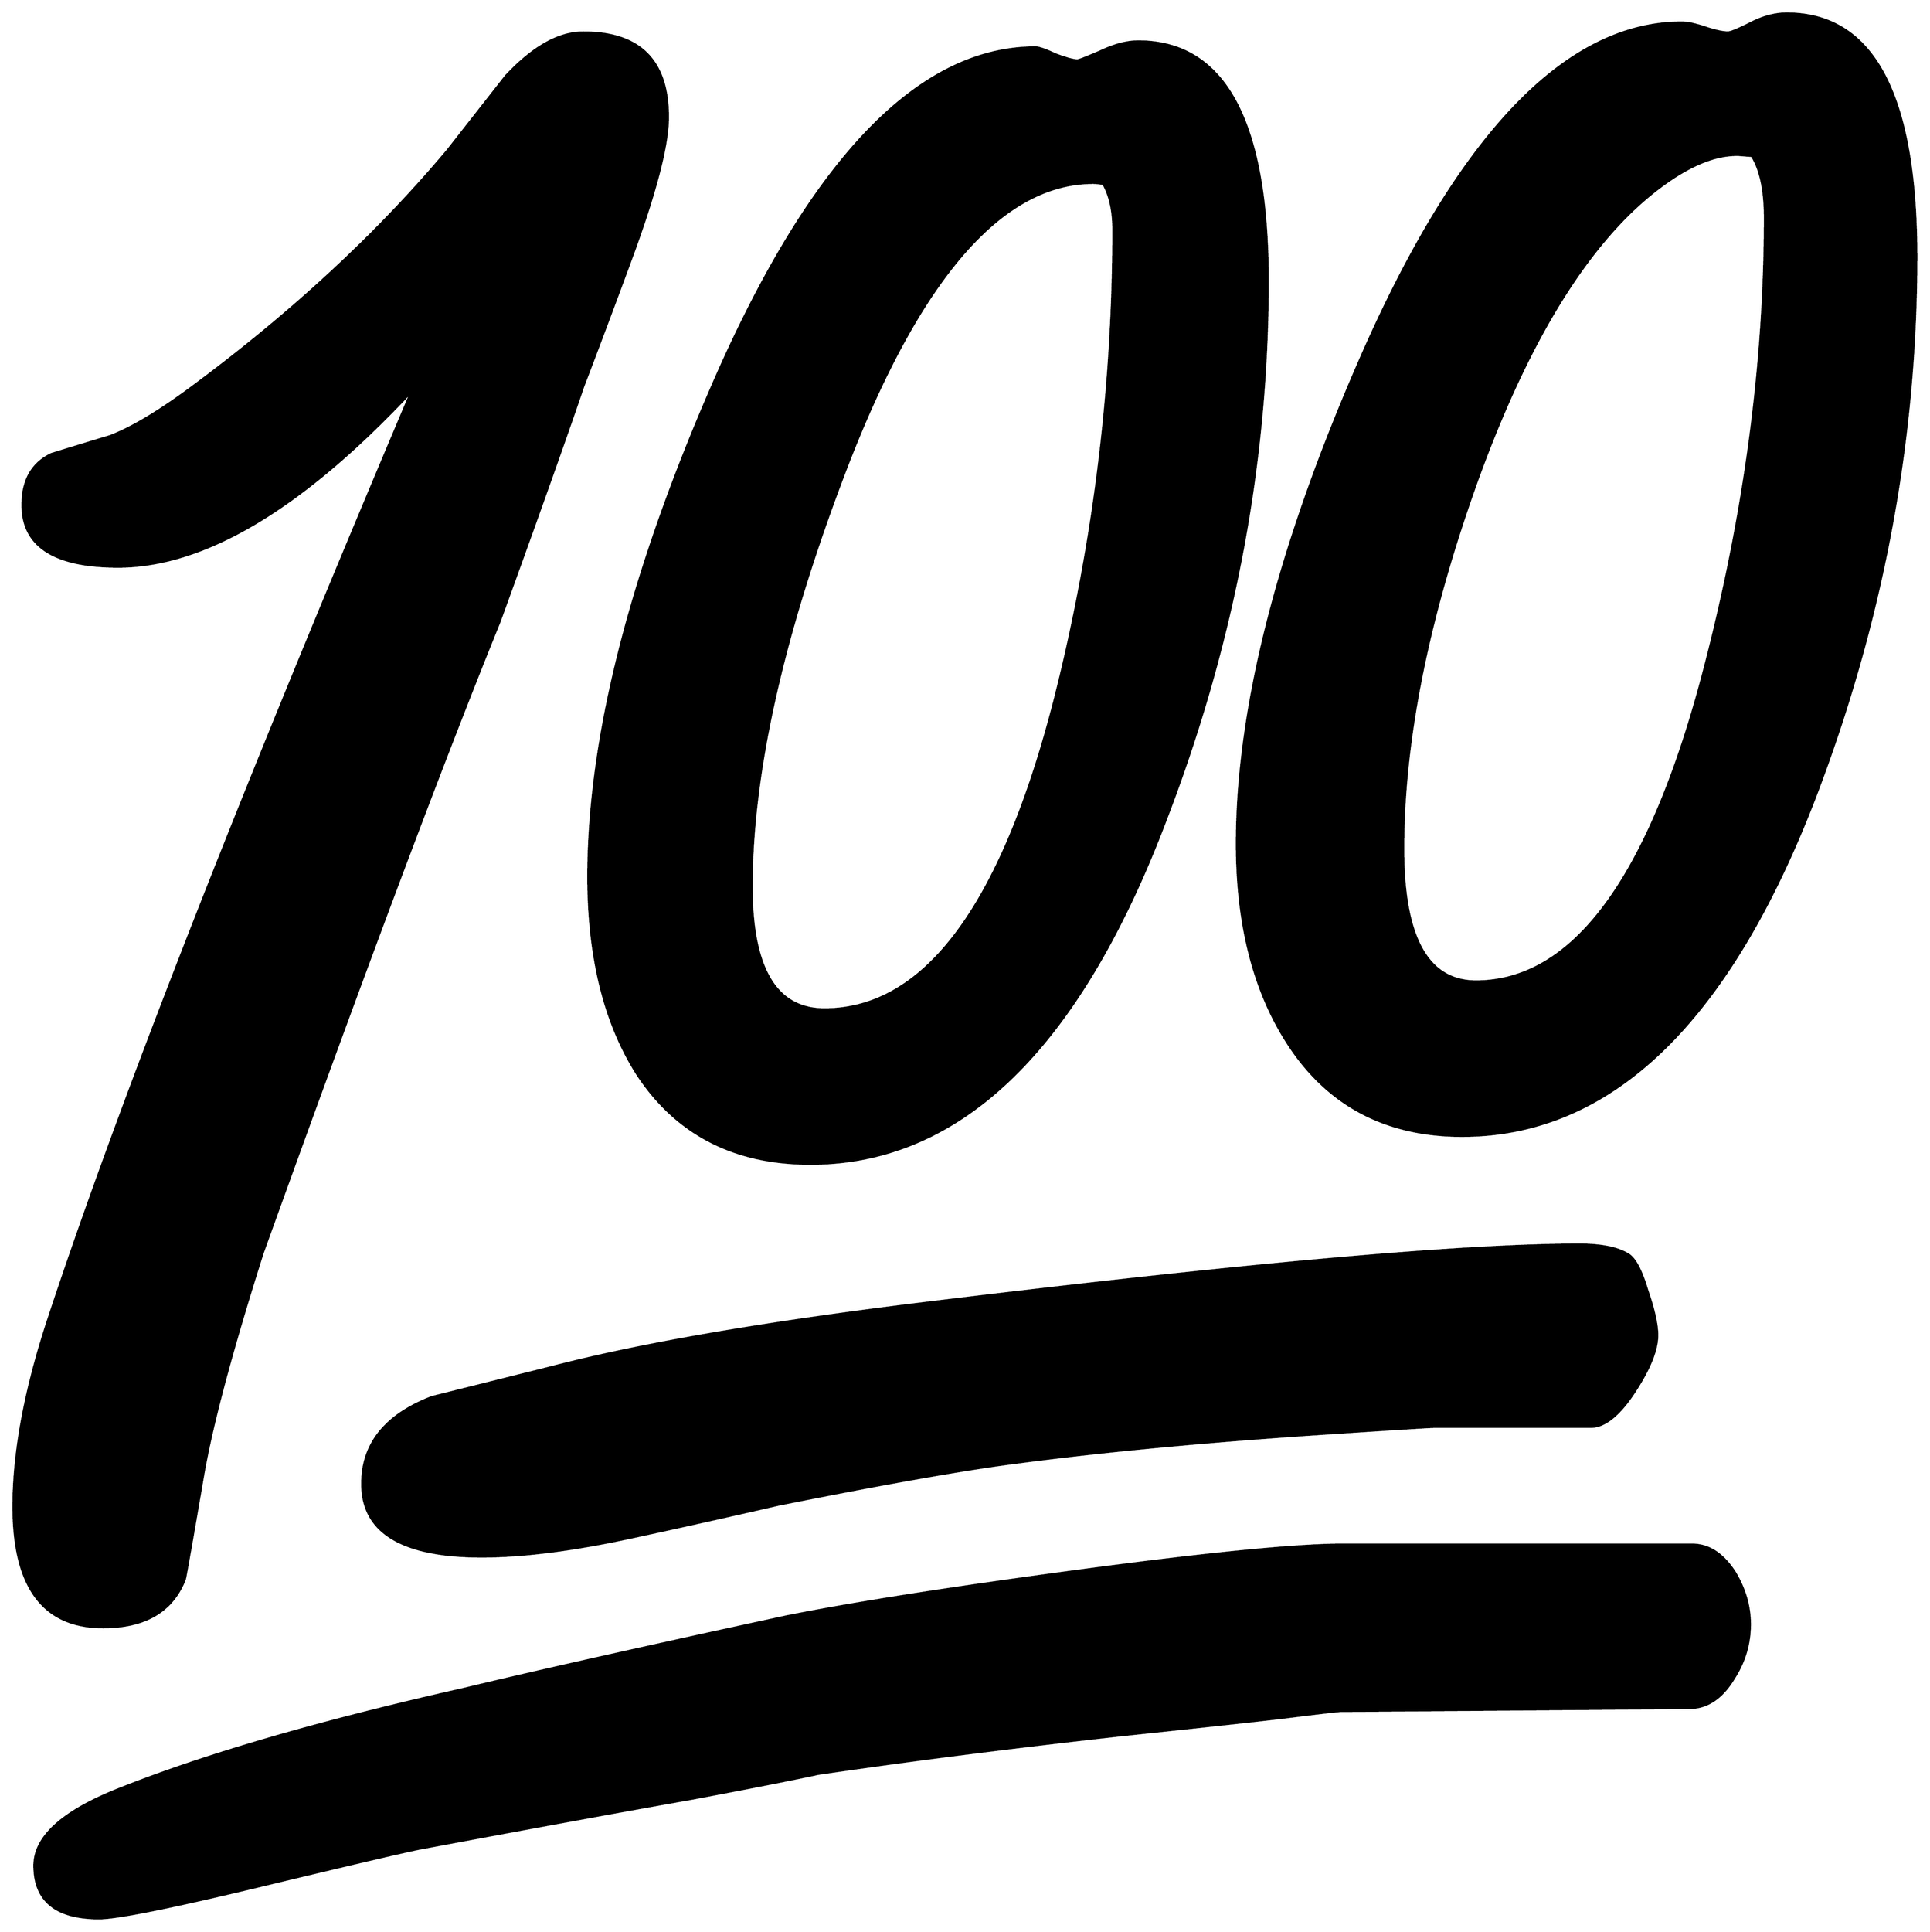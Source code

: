 


\begin{tikzpicture}[y=0.80pt, x=0.80pt, yscale=-1.0, xscale=1.0, inner sep=0pt, outer sep=0pt]
\begin{scope}[shift={(100.0,1699.0)},nonzero rule]
  \path[draw=.,fill=.,line width=1.600pt] (1992.0,-1287.0) ..
    controls (1992.0,-1104.333) and (1958.667,-925.0) ..
    (1892.0,-749.0) .. controls (1804.667,-519.667) and
    (1686.0,-405.0) .. (1536.0,-405.0) .. controls
    (1459.333,-405.0) and (1401.0,-436.0) .. (1361.0,-498.0) ..
    controls (1327.0,-550.667) and (1310.0,-617.333) ..
    (1310.0,-698.0) .. controls (1310.0,-834.667) and
    (1352.0,-998.333) .. (1436.0,-1189.0) .. controls
    (1534.0,-1411.0) and (1641.0,-1522.0) .. (1757.0,-1522.0) ..
    controls (1762.333,-1522.0) and (1770.0,-1520.333) ..
    (1780.0,-1517.0) .. controls (1790.0,-1513.667) and
    (1797.667,-1512.0) .. (1803.0,-1512.0) .. controls
    (1805.667,-1512.0) and (1813.0,-1515.0) .. (1825.0,-1521.0) ..
    controls (1837.667,-1527.667) and (1850.0,-1531.0) ..
    (1862.0,-1531.0) .. controls (1948.667,-1531.0) and
    (1992.0,-1449.667) .. (1992.0,-1287.0) --
    cycle(1341.0,-1263.0) .. controls (1341.0,-1080.333) and
    (1307.0,-900.333) .. (1239.0,-723.0) .. controls
    (1151.667,-492.333) and (1032.667,-377.0) .. (882.0,-377.0) ..
    controls (805.333,-377.0) and (747.333,-407.0) .. (708.0,-467.0)
    .. controls (675.333,-518.333) and (659.0,-584.333) ..
    (659.0,-665.0) .. controls (659.0,-803.667) and (701.0,-969.0)
    .. (785.0,-1161.0) .. controls (883.0,-1385.0) and
    (990.667,-1497.0) .. (1108.0,-1497.0) .. controls
    (1111.333,-1497.0) and (1118.0,-1494.667) .. (1128.0,-1490.0) ..
    controls (1138.667,-1486.0) and (1146.0,-1484.0) ..
    (1150.0,-1484.0) .. controls (1151.333,-1484.0) and
    (1159.0,-1487.0) .. (1173.0,-1493.0) .. controls
    (1187.0,-1499.667) and (1199.667,-1503.0) .. (1211.0,-1503.0) ..
    controls (1297.667,-1503.0) and (1341.0,-1423.0) ..
    (1341.0,-1263.0) -- cycle(1732.0,-205.0) .. controls
    (1732.0,-190.333) and (1724.333,-171.333) .. (1709.0,-148.0) ..
    controls (1693.667,-124.667) and (1679.0,-113.0) ..
    (1665.0,-113.0) -- (1507.0,-113.0) .. controls
    (1503.0,-113.0) and (1460.667,-110.333) .. (1380.0,-105.0) ..
    controls (1262.667,-97.0) and (1160.333,-87.0) .. (1073.0,-75.0)
    .. controls (1021.0,-67.667) and (946.667,-54.333) ..
    (850.0,-35.0) .. controls (800.667,-23.667) and (751.333,-12.667) ..
    (702.0,-2.0) .. controls (643.333,10.667) and (593.333,17.0) ..
    (552.0,17.0) .. controls (472.0,17.0) and (432.0,-7.333) ..
    (432.0,-56.0) .. controls (432.0,-96.0) and (455.333,-125.0)
    .. (502.0,-143.0) .. controls (542.0,-153.0) and
    (582.0,-163.0) .. (622.0,-173.0) .. controls (714.0,-197.0)
    and (843.333,-219.0) .. (1010.0,-239.0) .. controls
    (1323.333,-277.0) and (1538.0,-296.0) .. (1654.0,-296.0) ..
    controls (1676.0,-296.0) and (1692.333,-292.667) ..
    (1703.0,-286.0) .. controls (1709.667,-282.0) and
    (1716.0,-270.0) .. (1722.0,-250.0) .. controls
    (1728.667,-230.667) and (1732.0,-215.667) .. (1732.0,-205.0) --
    cycle(739.0,-1427.0) .. controls (739.0,-1400.333) and
    (727.667,-1355.667) .. (705.0,-1293.0) .. controls
    (688.333,-1247.667) and (671.333,-1202.333) .. (654.0,-1157.0) ..
    controls (636.0,-1104.333) and (608.0,-1025.667) ..
    (570.0,-921.0) .. controls (513.333,-781.667) and (434.0,-570.333)
    .. (332.0,-287.0) .. controls (300.667,-188.333) and
    (280.667,-113.333) .. (272.0,-62.0) .. controls (260.667,4.0) and
    (254.667,38.0) .. (254.0,40.0) .. controls (241.333,72.0) and
    (214.0,88.0) .. (172.0,88.0) .. controls (112.0,88.0) and
    (82.0,47.667) .. (82.0,-33.0) .. controls (82.0,-87.667) and
    (93.667,-150.333) .. (117.0,-221.0) .. controls (187.667,-435.0)
    and (308.333,-743.333) .. (479.0,-1146.0) -- (479.0,-1149.0) ..
    controls (370.333,-1033.667) and (273.0,-976.0) ..
    (187.0,-976.0) .. controls (123.0,-976.0) and (91.0,-996.667)
    .. (91.0,-1038.0) .. controls (91.0,-1062.667) and
    (100.667,-1079.667) .. (120.0,-1089.0) .. controls
    (139.333,-1095.0) and (159.0,-1101.0) .. (179.0,-1107.0) ..
    controls (201.667,-1115.667) and (230.333,-1133.0) ..
    (265.0,-1159.0) .. controls (364.333,-1233.0) and
    (448.667,-1311.333) .. (518.0,-1394.0) .. controls
    (537.333,-1418.667) and (556.667,-1443.333) .. (576.0,-1468.0) ..
    controls (603.333,-1497.333) and (629.333,-1512.0) ..
    (654.0,-1512.0) .. controls (710.667,-1512.0) and
    (739.0,-1483.667) .. (739.0,-1427.0) -- cycle(1825.0,85.0) ..
    controls (1825.0,104.333) and (1819.667,122.333) .. (1809.0,139.0)
    .. controls (1797.0,159.0) and (1782.0,169.0) ..
    (1764.0,169.0) -- (1414.0,172.0) .. controls (1411.333,172.0)
    and (1391.333,174.333) .. (1354.0,179.0) .. controls
    (1319.333,183.0) and (1267.0,188.667) .. (1197.0,196.0) ..
    controls (1083.0,208.667) and (980.667,221.667) .. (890.0,235.0)
    .. controls (862.0,241.0) and (819.667,249.333) .. (763.0,260.0)
    .. controls (702.333,270.667) and (611.333,287.333) .. (490.0,310.0)
    .. controls (473.333,313.333) and (420.667,325.667) .. (332.0,347.0)
    .. controls (240.667,369.0) and (186.0,380.0) .. (168.0,380.0)
    .. controls (124.667,380.0) and (103.0,362.333) .. (103.0,327.0)
    .. controls (103.0,297.667) and (132.333,271.667) .. (191.0,249.0)
    .. controls (277.0,215.0) and (391.0,182.0) .. (533.0,150.0)
    .. controls (605.0,132.667) and (713.333,108.333) .. (858.0,77.0)
    .. controls (928.0,63.0) and (1031.0,47.0) .. (1167.0,29.0)
    .. controls (1288.333,13.0) and (1371.667,5.0) .. (1417.0,5.0)
    -- (1767.0,5.0) .. controls (1783.667,5.0) and (1798.0,14.333)
    .. (1810.0,33.0) .. controls (1820.0,49.667) and (1825.0,67.0)
    .. (1825.0,85.0) -- cycle(1840.0,-1326.0) .. controls
    (1840.0,-1353.333) and (1835.667,-1374.0) .. (1827.0,-1388.0) --
    (1814.0,-1389.0) .. controls (1795.333,-1389.667) and
    (1774.333,-1382.667) .. (1751.0,-1368.0) .. controls
    (1673.667,-1318.667) and (1607.0,-1216.667) .. (1551.0,-1062.0) ..
    controls (1501.667,-924.667) and (1477.0,-801.667) ..
    (1477.0,-693.0) .. controls (1477.0,-604.333) and
    (1501.333,-560.0) .. (1550.0,-560.0) .. controls
    (1649.333,-560.0) and (1726.333,-666.667) .. (1781.0,-880.0) ..
    controls (1820.333,-1032.667) and (1840.0,-1181.333) ..
    (1840.0,-1326.0) -- cycle(1186.0,-1314.0) .. controls
    (1186.0,-1332.667) and (1182.667,-1348.0) .. (1176.0,-1360.0) ..
    controls (1171.333,-1360.667) and (1168.0,-1361.0) ..
    (1166.0,-1361.0) .. controls (1073.333,-1361.0) and
    (990.0,-1264.0) .. (916.0,-1070.0) .. controls
    (854.0,-907.333) and (823.0,-769.0) .. (823.0,-655.0) ..
    controls (823.0,-573.0) and (847.333,-532.0) .. (896.0,-532.0)
    .. controls (999.333,-532.0) and (1077.667,-640.667) ..
    (1131.0,-858.0) .. controls (1167.667,-1008.0) and
    (1186.0,-1160.0) .. (1186.0,-1314.0) -- cycle;
\end{scope}

\end{tikzpicture}

